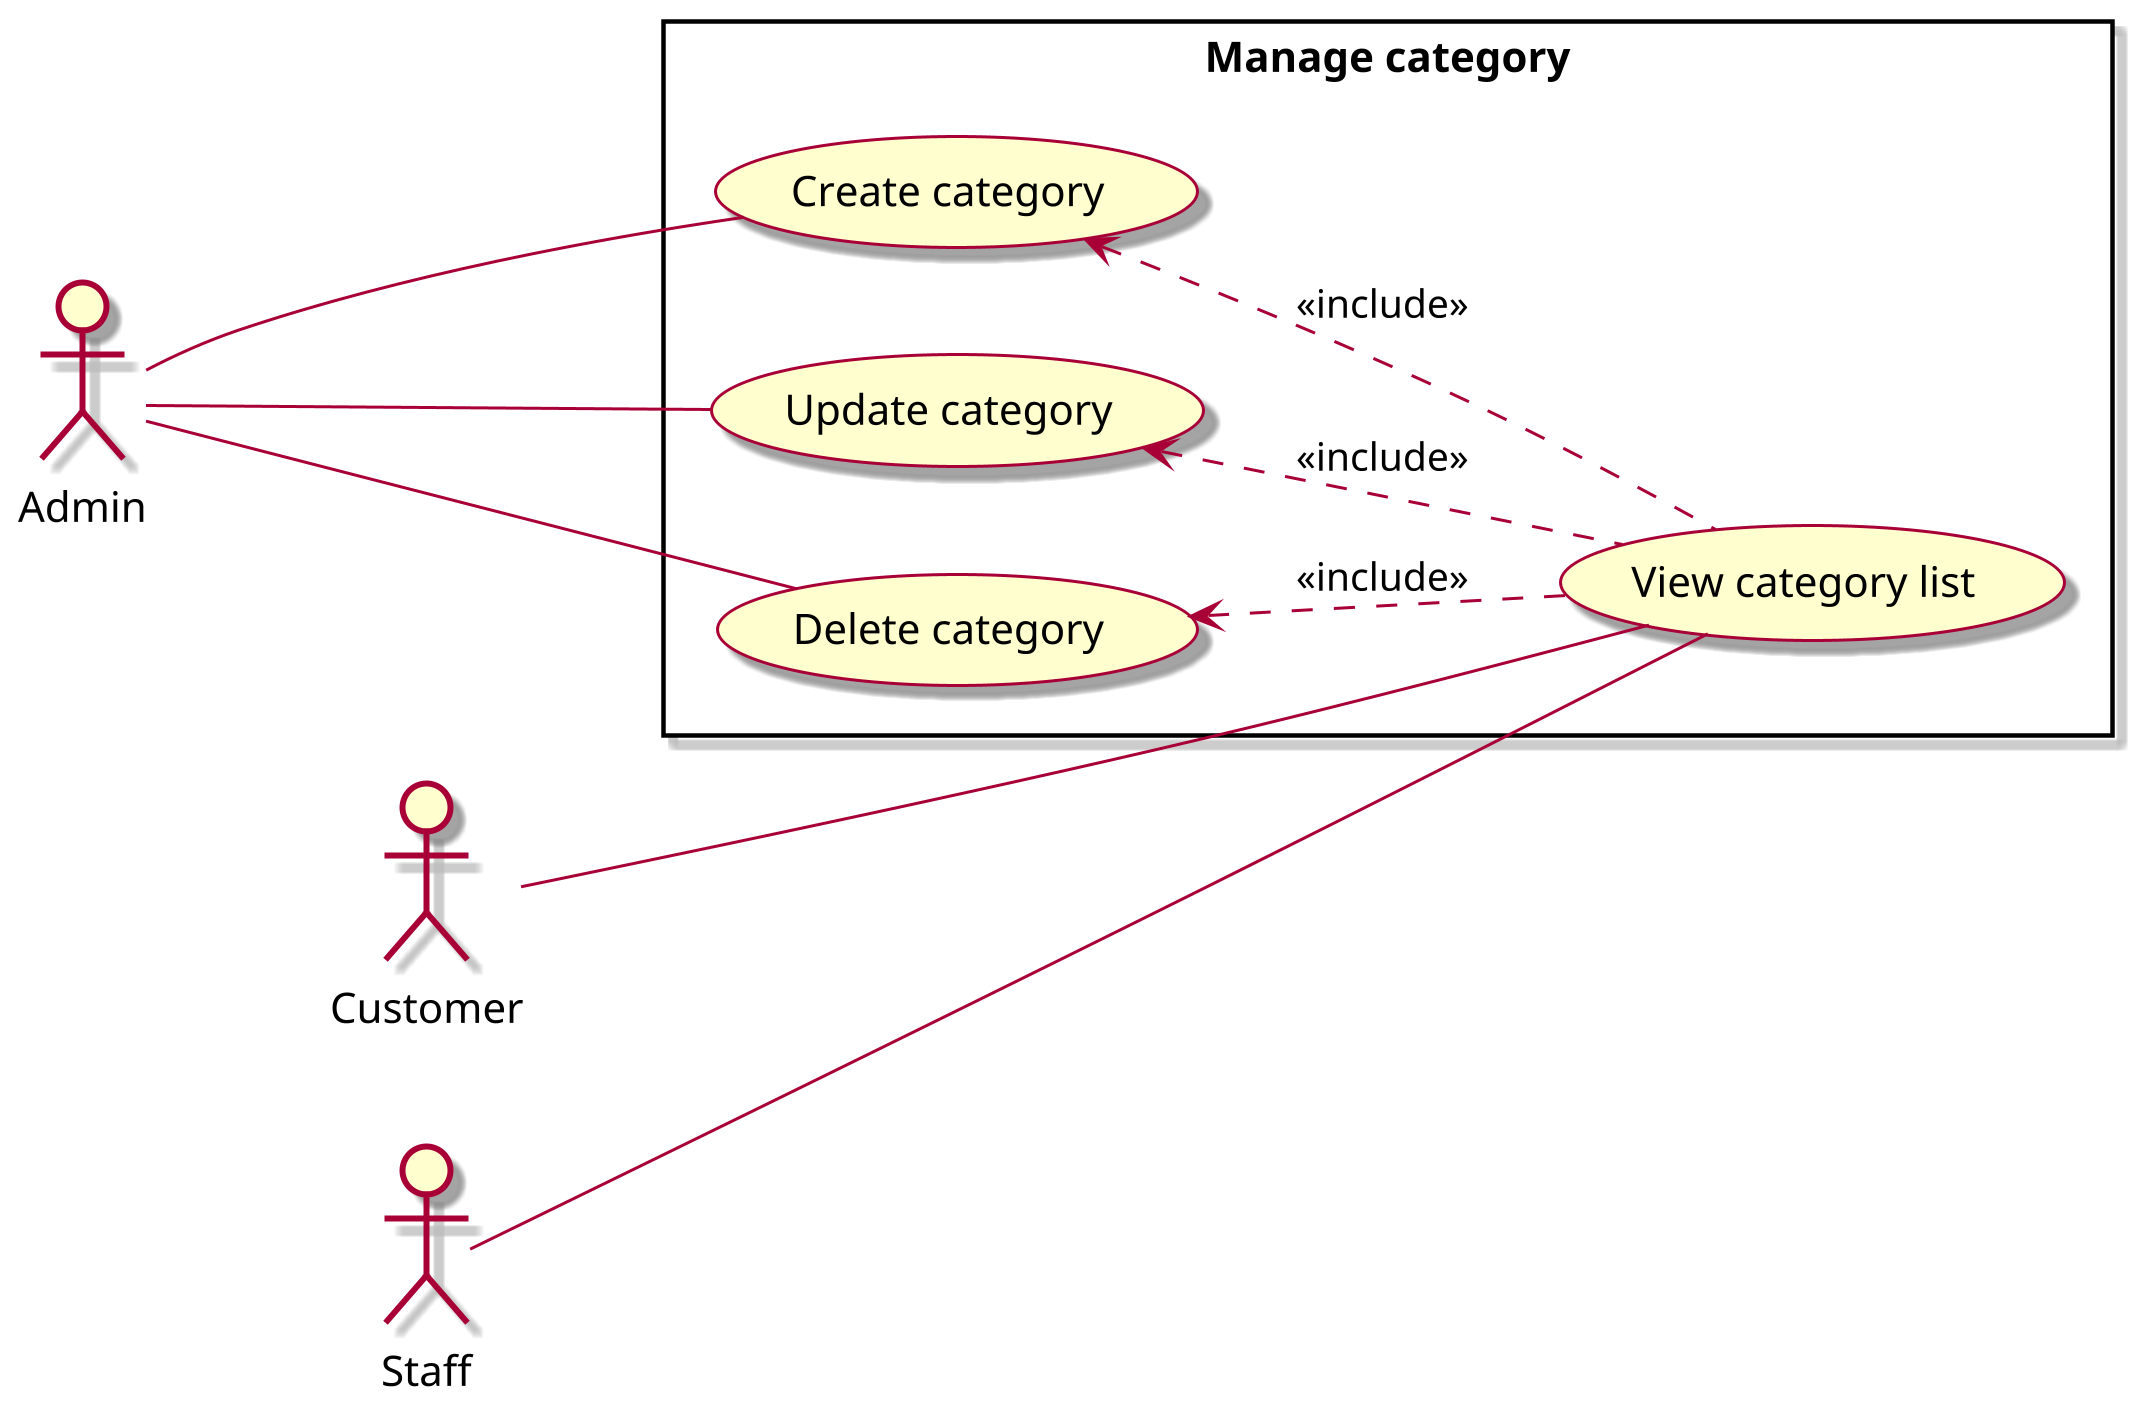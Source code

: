 @startuml ManageCategory

left to right direction
scale 3
skin rose

actor Admin as admin
actor Customer as customer
actor Staff as staff

rectangle "Manage category" {
    usecase (Create category) as tdm
    usecase (View category list) as xdsdm
    usecase (Update category) as sttdm
    usecase (Delete category) as xodm
}

admin --- tdm   
admin --- xodm
admin --- sttdm

customer --- xdsdm

staff --- xdsdm

tdm <.. xdsdm : <<include>>
sttdm <.. xdsdm : <<include>>
xodm <.. xdsdm : <<include>>

@enduml